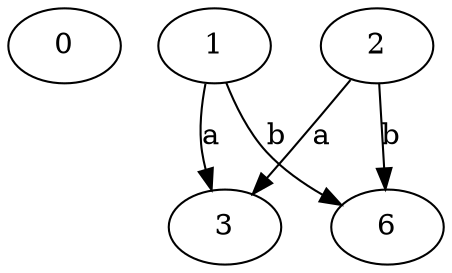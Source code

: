 strict digraph  {
0;
1;
2;
3;
6;
1 -> 3  [label=a];
1 -> 6  [label=b];
2 -> 3  [label=a];
2 -> 6  [label=b];
}
